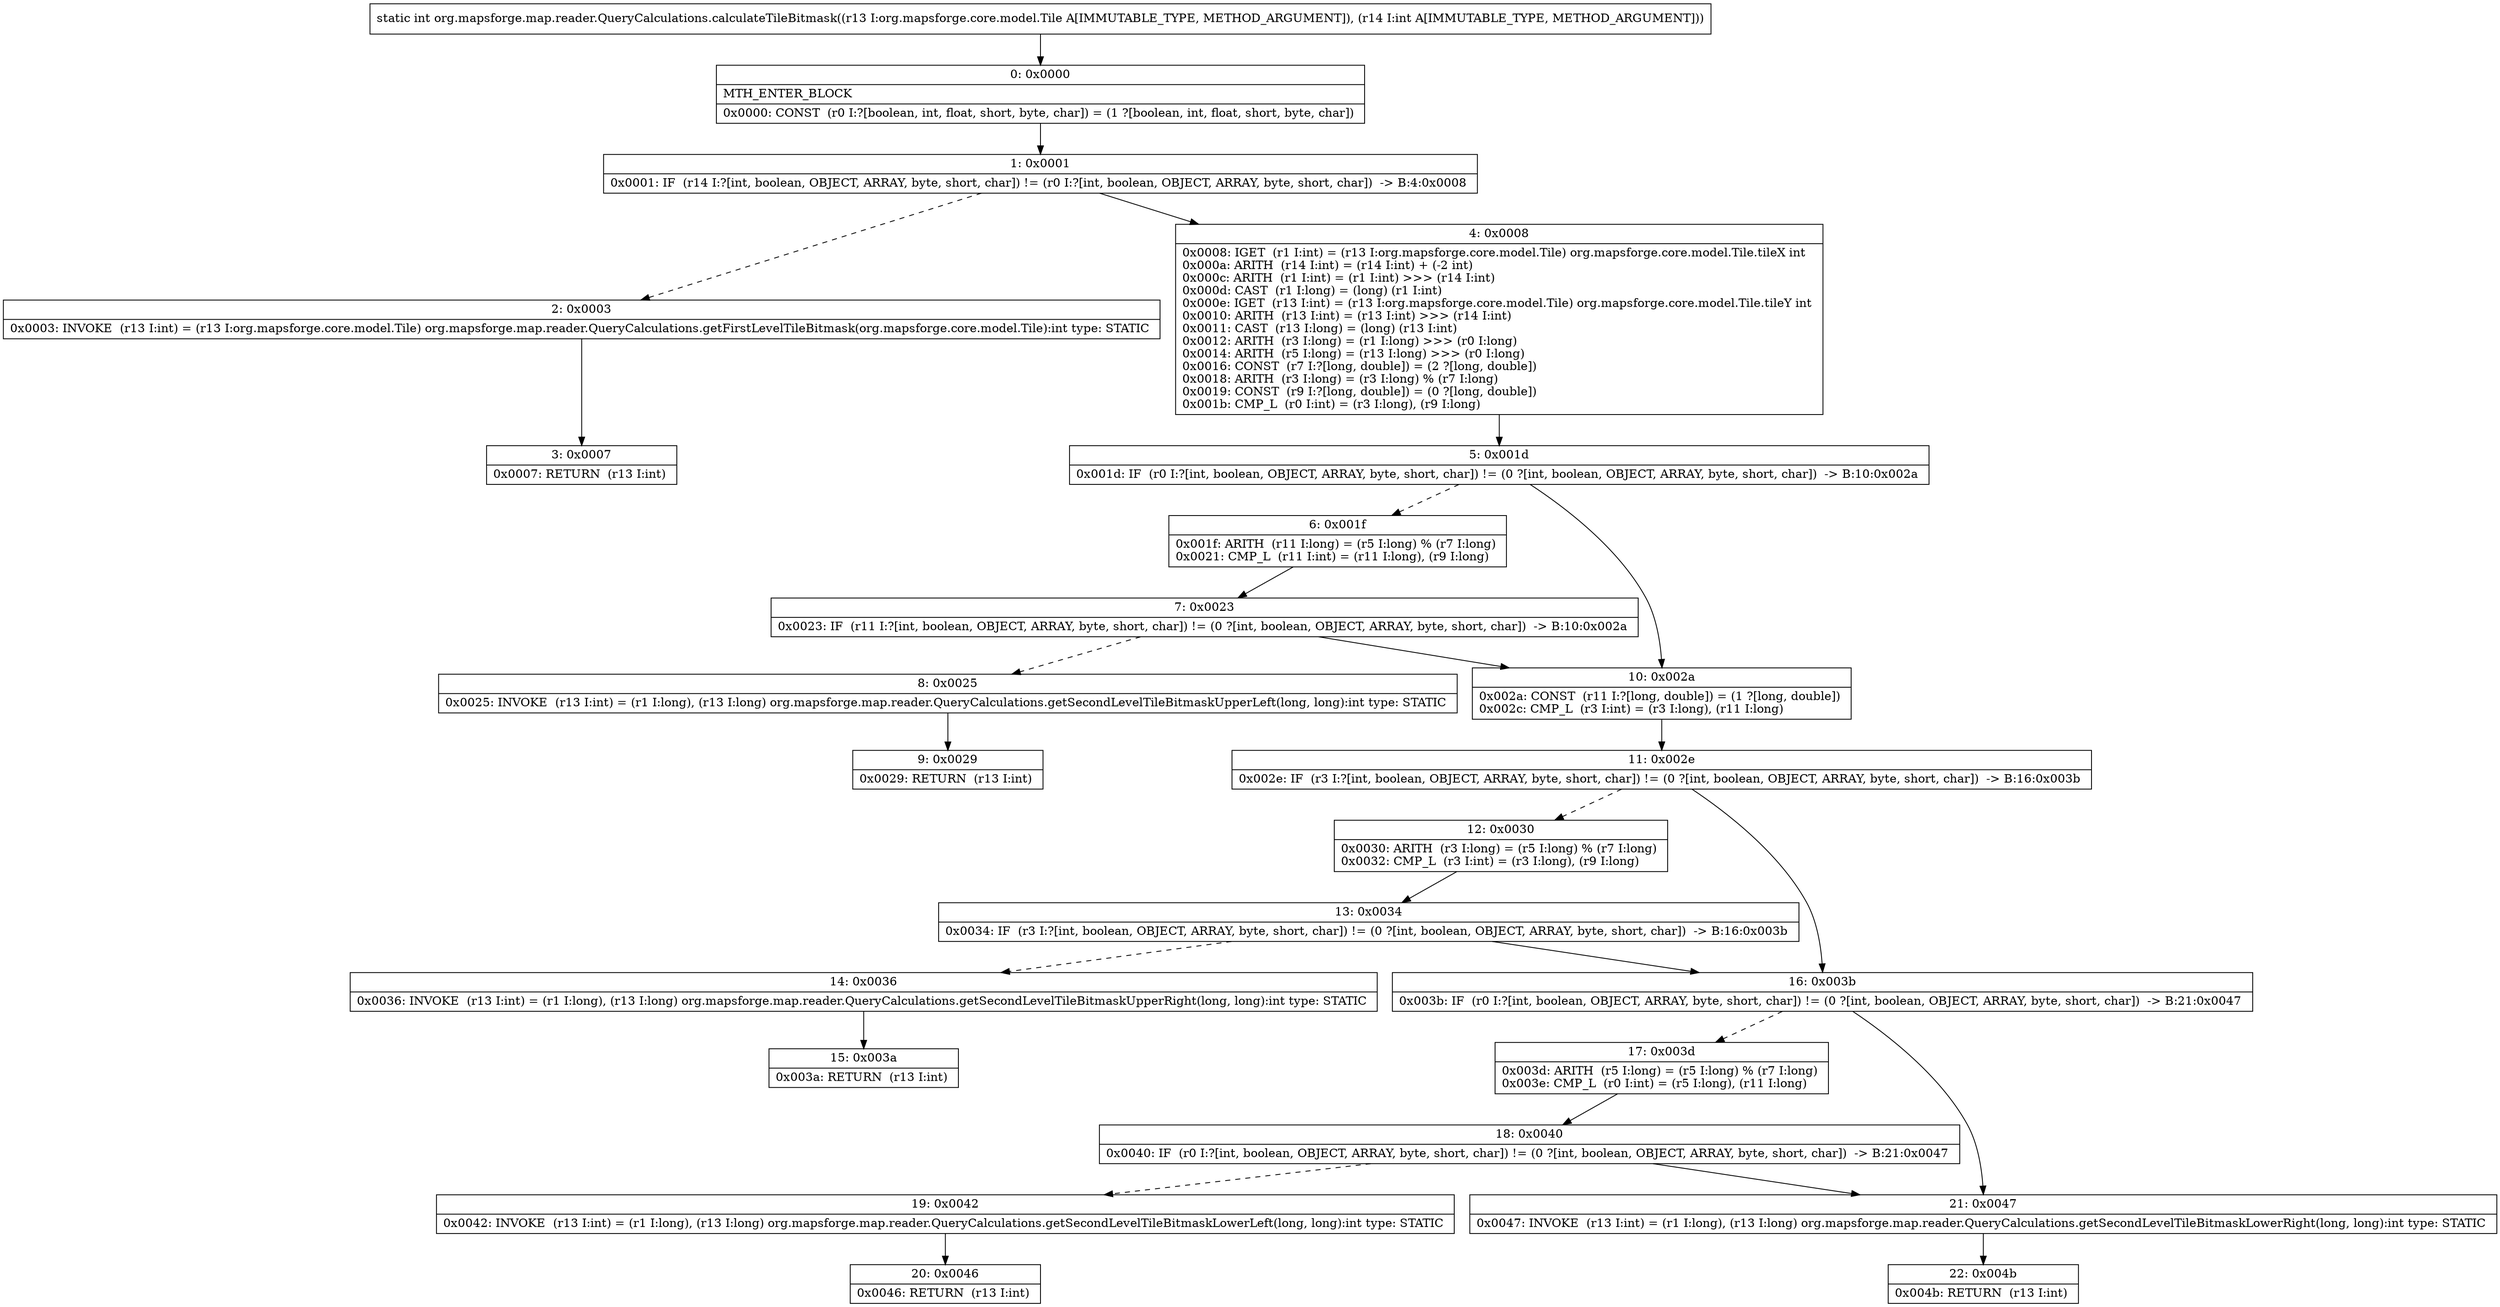 digraph "CFG fororg.mapsforge.map.reader.QueryCalculations.calculateTileBitmask(Lorg\/mapsforge\/core\/model\/Tile;I)I" {
Node_0 [shape=record,label="{0\:\ 0x0000|MTH_ENTER_BLOCK\l|0x0000: CONST  (r0 I:?[boolean, int, float, short, byte, char]) = (1 ?[boolean, int, float, short, byte, char]) \l}"];
Node_1 [shape=record,label="{1\:\ 0x0001|0x0001: IF  (r14 I:?[int, boolean, OBJECT, ARRAY, byte, short, char]) != (r0 I:?[int, boolean, OBJECT, ARRAY, byte, short, char])  \-\> B:4:0x0008 \l}"];
Node_2 [shape=record,label="{2\:\ 0x0003|0x0003: INVOKE  (r13 I:int) = (r13 I:org.mapsforge.core.model.Tile) org.mapsforge.map.reader.QueryCalculations.getFirstLevelTileBitmask(org.mapsforge.core.model.Tile):int type: STATIC \l}"];
Node_3 [shape=record,label="{3\:\ 0x0007|0x0007: RETURN  (r13 I:int) \l}"];
Node_4 [shape=record,label="{4\:\ 0x0008|0x0008: IGET  (r1 I:int) = (r13 I:org.mapsforge.core.model.Tile) org.mapsforge.core.model.Tile.tileX int \l0x000a: ARITH  (r14 I:int) = (r14 I:int) + (\-2 int) \l0x000c: ARITH  (r1 I:int) = (r1 I:int) \>\>\> (r14 I:int) \l0x000d: CAST  (r1 I:long) = (long) (r1 I:int) \l0x000e: IGET  (r13 I:int) = (r13 I:org.mapsforge.core.model.Tile) org.mapsforge.core.model.Tile.tileY int \l0x0010: ARITH  (r13 I:int) = (r13 I:int) \>\>\> (r14 I:int) \l0x0011: CAST  (r13 I:long) = (long) (r13 I:int) \l0x0012: ARITH  (r3 I:long) = (r1 I:long) \>\>\> (r0 I:long) \l0x0014: ARITH  (r5 I:long) = (r13 I:long) \>\>\> (r0 I:long) \l0x0016: CONST  (r7 I:?[long, double]) = (2 ?[long, double]) \l0x0018: ARITH  (r3 I:long) = (r3 I:long) % (r7 I:long) \l0x0019: CONST  (r9 I:?[long, double]) = (0 ?[long, double]) \l0x001b: CMP_L  (r0 I:int) = (r3 I:long), (r9 I:long) \l}"];
Node_5 [shape=record,label="{5\:\ 0x001d|0x001d: IF  (r0 I:?[int, boolean, OBJECT, ARRAY, byte, short, char]) != (0 ?[int, boolean, OBJECT, ARRAY, byte, short, char])  \-\> B:10:0x002a \l}"];
Node_6 [shape=record,label="{6\:\ 0x001f|0x001f: ARITH  (r11 I:long) = (r5 I:long) % (r7 I:long) \l0x0021: CMP_L  (r11 I:int) = (r11 I:long), (r9 I:long) \l}"];
Node_7 [shape=record,label="{7\:\ 0x0023|0x0023: IF  (r11 I:?[int, boolean, OBJECT, ARRAY, byte, short, char]) != (0 ?[int, boolean, OBJECT, ARRAY, byte, short, char])  \-\> B:10:0x002a \l}"];
Node_8 [shape=record,label="{8\:\ 0x0025|0x0025: INVOKE  (r13 I:int) = (r1 I:long), (r13 I:long) org.mapsforge.map.reader.QueryCalculations.getSecondLevelTileBitmaskUpperLeft(long, long):int type: STATIC \l}"];
Node_9 [shape=record,label="{9\:\ 0x0029|0x0029: RETURN  (r13 I:int) \l}"];
Node_10 [shape=record,label="{10\:\ 0x002a|0x002a: CONST  (r11 I:?[long, double]) = (1 ?[long, double]) \l0x002c: CMP_L  (r3 I:int) = (r3 I:long), (r11 I:long) \l}"];
Node_11 [shape=record,label="{11\:\ 0x002e|0x002e: IF  (r3 I:?[int, boolean, OBJECT, ARRAY, byte, short, char]) != (0 ?[int, boolean, OBJECT, ARRAY, byte, short, char])  \-\> B:16:0x003b \l}"];
Node_12 [shape=record,label="{12\:\ 0x0030|0x0030: ARITH  (r3 I:long) = (r5 I:long) % (r7 I:long) \l0x0032: CMP_L  (r3 I:int) = (r3 I:long), (r9 I:long) \l}"];
Node_13 [shape=record,label="{13\:\ 0x0034|0x0034: IF  (r3 I:?[int, boolean, OBJECT, ARRAY, byte, short, char]) != (0 ?[int, boolean, OBJECT, ARRAY, byte, short, char])  \-\> B:16:0x003b \l}"];
Node_14 [shape=record,label="{14\:\ 0x0036|0x0036: INVOKE  (r13 I:int) = (r1 I:long), (r13 I:long) org.mapsforge.map.reader.QueryCalculations.getSecondLevelTileBitmaskUpperRight(long, long):int type: STATIC \l}"];
Node_15 [shape=record,label="{15\:\ 0x003a|0x003a: RETURN  (r13 I:int) \l}"];
Node_16 [shape=record,label="{16\:\ 0x003b|0x003b: IF  (r0 I:?[int, boolean, OBJECT, ARRAY, byte, short, char]) != (0 ?[int, boolean, OBJECT, ARRAY, byte, short, char])  \-\> B:21:0x0047 \l}"];
Node_17 [shape=record,label="{17\:\ 0x003d|0x003d: ARITH  (r5 I:long) = (r5 I:long) % (r7 I:long) \l0x003e: CMP_L  (r0 I:int) = (r5 I:long), (r11 I:long) \l}"];
Node_18 [shape=record,label="{18\:\ 0x0040|0x0040: IF  (r0 I:?[int, boolean, OBJECT, ARRAY, byte, short, char]) != (0 ?[int, boolean, OBJECT, ARRAY, byte, short, char])  \-\> B:21:0x0047 \l}"];
Node_19 [shape=record,label="{19\:\ 0x0042|0x0042: INVOKE  (r13 I:int) = (r1 I:long), (r13 I:long) org.mapsforge.map.reader.QueryCalculations.getSecondLevelTileBitmaskLowerLeft(long, long):int type: STATIC \l}"];
Node_20 [shape=record,label="{20\:\ 0x0046|0x0046: RETURN  (r13 I:int) \l}"];
Node_21 [shape=record,label="{21\:\ 0x0047|0x0047: INVOKE  (r13 I:int) = (r1 I:long), (r13 I:long) org.mapsforge.map.reader.QueryCalculations.getSecondLevelTileBitmaskLowerRight(long, long):int type: STATIC \l}"];
Node_22 [shape=record,label="{22\:\ 0x004b|0x004b: RETURN  (r13 I:int) \l}"];
MethodNode[shape=record,label="{static int org.mapsforge.map.reader.QueryCalculations.calculateTileBitmask((r13 I:org.mapsforge.core.model.Tile A[IMMUTABLE_TYPE, METHOD_ARGUMENT]), (r14 I:int A[IMMUTABLE_TYPE, METHOD_ARGUMENT])) }"];
MethodNode -> Node_0;
Node_0 -> Node_1;
Node_1 -> Node_2[style=dashed];
Node_1 -> Node_4;
Node_2 -> Node_3;
Node_4 -> Node_5;
Node_5 -> Node_6[style=dashed];
Node_5 -> Node_10;
Node_6 -> Node_7;
Node_7 -> Node_8[style=dashed];
Node_7 -> Node_10;
Node_8 -> Node_9;
Node_10 -> Node_11;
Node_11 -> Node_12[style=dashed];
Node_11 -> Node_16;
Node_12 -> Node_13;
Node_13 -> Node_14[style=dashed];
Node_13 -> Node_16;
Node_14 -> Node_15;
Node_16 -> Node_17[style=dashed];
Node_16 -> Node_21;
Node_17 -> Node_18;
Node_18 -> Node_19[style=dashed];
Node_18 -> Node_21;
Node_19 -> Node_20;
Node_21 -> Node_22;
}

